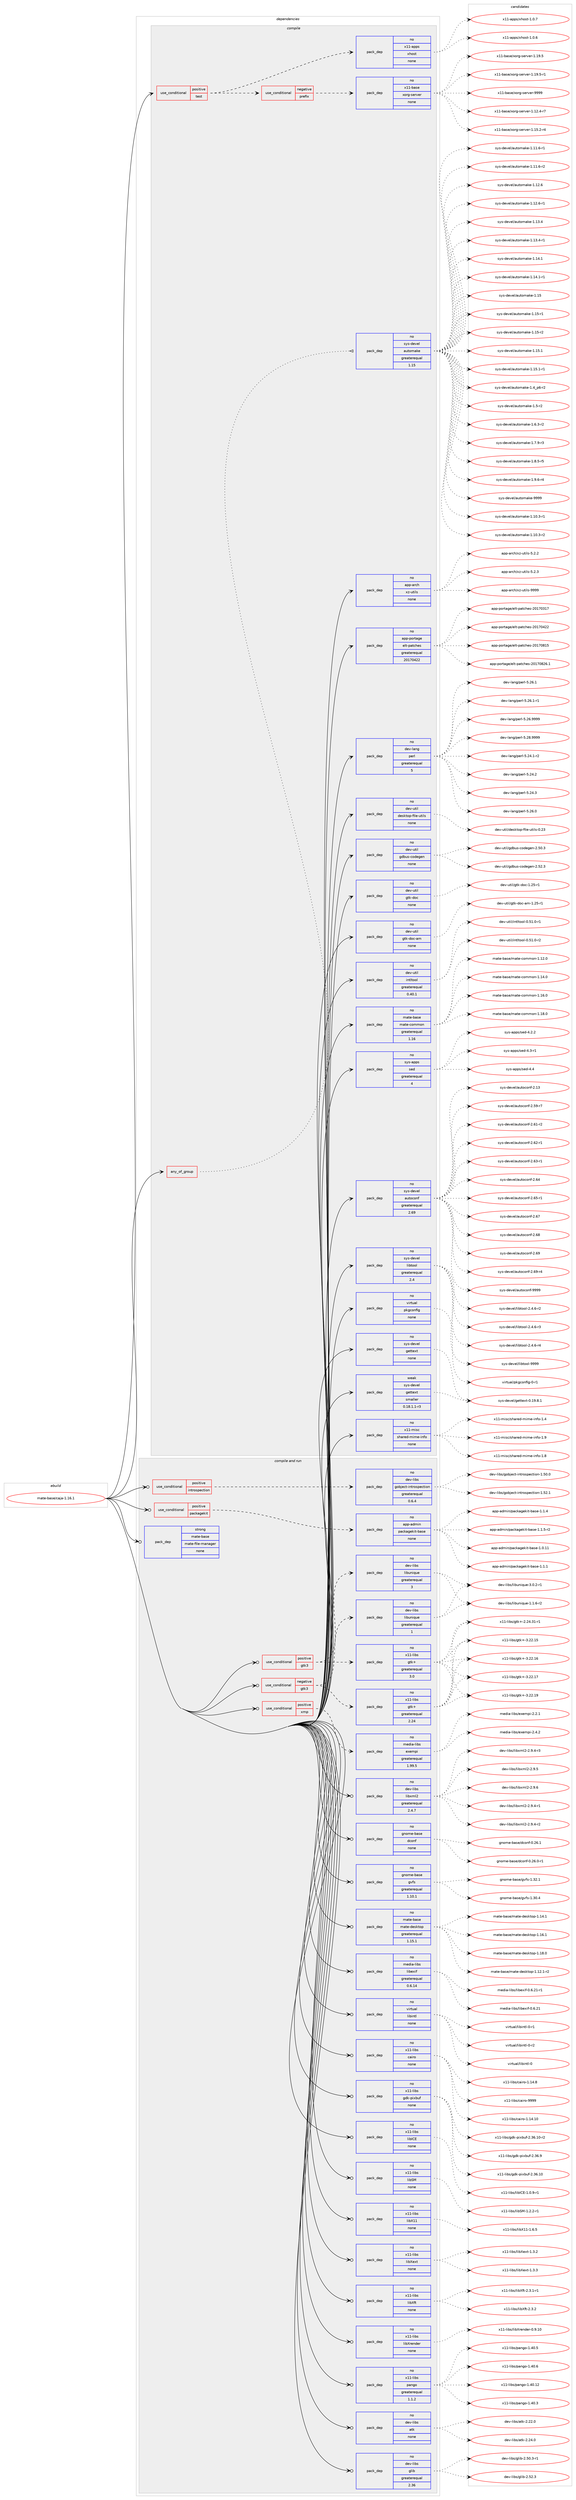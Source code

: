 digraph prolog {

# *************
# Graph options
# *************

newrank=true;
concentrate=true;
compound=true;
graph [rankdir=LR,fontname=Helvetica,fontsize=10,ranksep=1.5];#, ranksep=2.5, nodesep=0.2];
edge  [arrowhead=vee];
node  [fontname=Helvetica,fontsize=10];

# **********
# The ebuild
# **********

subgraph cluster_leftcol {
color=gray;
rank=same;
label=<<i>ebuild</i>>;
id [label="mate-base/caja-1.16.1", color=red, width=4, href="../mate-base/caja-1.16.1.svg"];
}

# ****************
# The dependencies
# ****************

subgraph cluster_midcol {
color=gray;
label=<<i>dependencies</i>>;
subgraph cluster_compile {
fillcolor="#eeeeee";
style=filled;
label=<<i>compile</i>>;
subgraph any5069 {
dependency344830 [label=<<TABLE BORDER="0" CELLBORDER="1" CELLSPACING="0" CELLPADDING="4"><TR><TD CELLPADDING="10">any_of_group</TD></TR></TABLE>>, shape=none, color=red];subgraph pack253641 {
dependency344831 [label=<<TABLE BORDER="0" CELLBORDER="1" CELLSPACING="0" CELLPADDING="4" WIDTH="220"><TR><TD ROWSPAN="6" CELLPADDING="30">pack_dep</TD></TR><TR><TD WIDTH="110">no</TD></TR><TR><TD>sys-devel</TD></TR><TR><TD>automake</TD></TR><TR><TD>greaterequal</TD></TR><TR><TD>1.15</TD></TR></TABLE>>, shape=none, color=blue];
}
dependency344830:e -> dependency344831:w [weight=20,style="dotted",arrowhead="oinv"];
}
id:e -> dependency344830:w [weight=20,style="solid",arrowhead="vee"];
subgraph cond86019 {
dependency344832 [label=<<TABLE BORDER="0" CELLBORDER="1" CELLSPACING="0" CELLPADDING="4"><TR><TD ROWSPAN="3" CELLPADDING="10">use_conditional</TD></TR><TR><TD>positive</TD></TR><TR><TD>test</TD></TR></TABLE>>, shape=none, color=red];
subgraph cond86020 {
dependency344833 [label=<<TABLE BORDER="0" CELLBORDER="1" CELLSPACING="0" CELLPADDING="4"><TR><TD ROWSPAN="3" CELLPADDING="10">use_conditional</TD></TR><TR><TD>negative</TD></TR><TR><TD>prefix</TD></TR></TABLE>>, shape=none, color=red];
subgraph pack253642 {
dependency344834 [label=<<TABLE BORDER="0" CELLBORDER="1" CELLSPACING="0" CELLPADDING="4" WIDTH="220"><TR><TD ROWSPAN="6" CELLPADDING="30">pack_dep</TD></TR><TR><TD WIDTH="110">no</TD></TR><TR><TD>x11-base</TD></TR><TR><TD>xorg-server</TD></TR><TR><TD>none</TD></TR><TR><TD></TD></TR></TABLE>>, shape=none, color=blue];
}
dependency344833:e -> dependency344834:w [weight=20,style="dashed",arrowhead="vee"];
}
dependency344832:e -> dependency344833:w [weight=20,style="dashed",arrowhead="vee"];
subgraph pack253643 {
dependency344835 [label=<<TABLE BORDER="0" CELLBORDER="1" CELLSPACING="0" CELLPADDING="4" WIDTH="220"><TR><TD ROWSPAN="6" CELLPADDING="30">pack_dep</TD></TR><TR><TD WIDTH="110">no</TD></TR><TR><TD>x11-apps</TD></TR><TR><TD>xhost</TD></TR><TR><TD>none</TD></TR><TR><TD></TD></TR></TABLE>>, shape=none, color=blue];
}
dependency344832:e -> dependency344835:w [weight=20,style="dashed",arrowhead="vee"];
}
id:e -> dependency344832:w [weight=20,style="solid",arrowhead="vee"];
subgraph pack253644 {
dependency344836 [label=<<TABLE BORDER="0" CELLBORDER="1" CELLSPACING="0" CELLPADDING="4" WIDTH="220"><TR><TD ROWSPAN="6" CELLPADDING="30">pack_dep</TD></TR><TR><TD WIDTH="110">no</TD></TR><TR><TD>app-arch</TD></TR><TR><TD>xz-utils</TD></TR><TR><TD>none</TD></TR><TR><TD></TD></TR></TABLE>>, shape=none, color=blue];
}
id:e -> dependency344836:w [weight=20,style="solid",arrowhead="vee"];
subgraph pack253645 {
dependency344837 [label=<<TABLE BORDER="0" CELLBORDER="1" CELLSPACING="0" CELLPADDING="4" WIDTH="220"><TR><TD ROWSPAN="6" CELLPADDING="30">pack_dep</TD></TR><TR><TD WIDTH="110">no</TD></TR><TR><TD>app-portage</TD></TR><TR><TD>elt-patches</TD></TR><TR><TD>greaterequal</TD></TR><TR><TD>20170422</TD></TR></TABLE>>, shape=none, color=blue];
}
id:e -> dependency344837:w [weight=20,style="solid",arrowhead="vee"];
subgraph pack253646 {
dependency344838 [label=<<TABLE BORDER="0" CELLBORDER="1" CELLSPACING="0" CELLPADDING="4" WIDTH="220"><TR><TD ROWSPAN="6" CELLPADDING="30">pack_dep</TD></TR><TR><TD WIDTH="110">no</TD></TR><TR><TD>dev-lang</TD></TR><TR><TD>perl</TD></TR><TR><TD>greaterequal</TD></TR><TR><TD>5</TD></TR></TABLE>>, shape=none, color=blue];
}
id:e -> dependency344838:w [weight=20,style="solid",arrowhead="vee"];
subgraph pack253647 {
dependency344839 [label=<<TABLE BORDER="0" CELLBORDER="1" CELLSPACING="0" CELLPADDING="4" WIDTH="220"><TR><TD ROWSPAN="6" CELLPADDING="30">pack_dep</TD></TR><TR><TD WIDTH="110">no</TD></TR><TR><TD>dev-util</TD></TR><TR><TD>desktop-file-utils</TD></TR><TR><TD>none</TD></TR><TR><TD></TD></TR></TABLE>>, shape=none, color=blue];
}
id:e -> dependency344839:w [weight=20,style="solid",arrowhead="vee"];
subgraph pack253648 {
dependency344840 [label=<<TABLE BORDER="0" CELLBORDER="1" CELLSPACING="0" CELLPADDING="4" WIDTH="220"><TR><TD ROWSPAN="6" CELLPADDING="30">pack_dep</TD></TR><TR><TD WIDTH="110">no</TD></TR><TR><TD>dev-util</TD></TR><TR><TD>gdbus-codegen</TD></TR><TR><TD>none</TD></TR><TR><TD></TD></TR></TABLE>>, shape=none, color=blue];
}
id:e -> dependency344840:w [weight=20,style="solid",arrowhead="vee"];
subgraph pack253649 {
dependency344841 [label=<<TABLE BORDER="0" CELLBORDER="1" CELLSPACING="0" CELLPADDING="4" WIDTH="220"><TR><TD ROWSPAN="6" CELLPADDING="30">pack_dep</TD></TR><TR><TD WIDTH="110">no</TD></TR><TR><TD>dev-util</TD></TR><TR><TD>gtk-doc</TD></TR><TR><TD>none</TD></TR><TR><TD></TD></TR></TABLE>>, shape=none, color=blue];
}
id:e -> dependency344841:w [weight=20,style="solid",arrowhead="vee"];
subgraph pack253650 {
dependency344842 [label=<<TABLE BORDER="0" CELLBORDER="1" CELLSPACING="0" CELLPADDING="4" WIDTH="220"><TR><TD ROWSPAN="6" CELLPADDING="30">pack_dep</TD></TR><TR><TD WIDTH="110">no</TD></TR><TR><TD>dev-util</TD></TR><TR><TD>gtk-doc-am</TD></TR><TR><TD>none</TD></TR><TR><TD></TD></TR></TABLE>>, shape=none, color=blue];
}
id:e -> dependency344842:w [weight=20,style="solid",arrowhead="vee"];
subgraph pack253651 {
dependency344843 [label=<<TABLE BORDER="0" CELLBORDER="1" CELLSPACING="0" CELLPADDING="4" WIDTH="220"><TR><TD ROWSPAN="6" CELLPADDING="30">pack_dep</TD></TR><TR><TD WIDTH="110">no</TD></TR><TR><TD>dev-util</TD></TR><TR><TD>intltool</TD></TR><TR><TD>greaterequal</TD></TR><TR><TD>0.40.1</TD></TR></TABLE>>, shape=none, color=blue];
}
id:e -> dependency344843:w [weight=20,style="solid",arrowhead="vee"];
subgraph pack253652 {
dependency344844 [label=<<TABLE BORDER="0" CELLBORDER="1" CELLSPACING="0" CELLPADDING="4" WIDTH="220"><TR><TD ROWSPAN="6" CELLPADDING="30">pack_dep</TD></TR><TR><TD WIDTH="110">no</TD></TR><TR><TD>mate-base</TD></TR><TR><TD>mate-common</TD></TR><TR><TD>greaterequal</TD></TR><TR><TD>1.16</TD></TR></TABLE>>, shape=none, color=blue];
}
id:e -> dependency344844:w [weight=20,style="solid",arrowhead="vee"];
subgraph pack253653 {
dependency344845 [label=<<TABLE BORDER="0" CELLBORDER="1" CELLSPACING="0" CELLPADDING="4" WIDTH="220"><TR><TD ROWSPAN="6" CELLPADDING="30">pack_dep</TD></TR><TR><TD WIDTH="110">no</TD></TR><TR><TD>sys-apps</TD></TR><TR><TD>sed</TD></TR><TR><TD>greaterequal</TD></TR><TR><TD>4</TD></TR></TABLE>>, shape=none, color=blue];
}
id:e -> dependency344845:w [weight=20,style="solid",arrowhead="vee"];
subgraph pack253654 {
dependency344846 [label=<<TABLE BORDER="0" CELLBORDER="1" CELLSPACING="0" CELLPADDING="4" WIDTH="220"><TR><TD ROWSPAN="6" CELLPADDING="30">pack_dep</TD></TR><TR><TD WIDTH="110">no</TD></TR><TR><TD>sys-devel</TD></TR><TR><TD>autoconf</TD></TR><TR><TD>greaterequal</TD></TR><TR><TD>2.69</TD></TR></TABLE>>, shape=none, color=blue];
}
id:e -> dependency344846:w [weight=20,style="solid",arrowhead="vee"];
subgraph pack253655 {
dependency344847 [label=<<TABLE BORDER="0" CELLBORDER="1" CELLSPACING="0" CELLPADDING="4" WIDTH="220"><TR><TD ROWSPAN="6" CELLPADDING="30">pack_dep</TD></TR><TR><TD WIDTH="110">no</TD></TR><TR><TD>sys-devel</TD></TR><TR><TD>gettext</TD></TR><TR><TD>none</TD></TR><TR><TD></TD></TR></TABLE>>, shape=none, color=blue];
}
id:e -> dependency344847:w [weight=20,style="solid",arrowhead="vee"];
subgraph pack253656 {
dependency344848 [label=<<TABLE BORDER="0" CELLBORDER="1" CELLSPACING="0" CELLPADDING="4" WIDTH="220"><TR><TD ROWSPAN="6" CELLPADDING="30">pack_dep</TD></TR><TR><TD WIDTH="110">no</TD></TR><TR><TD>sys-devel</TD></TR><TR><TD>libtool</TD></TR><TR><TD>greaterequal</TD></TR><TR><TD>2.4</TD></TR></TABLE>>, shape=none, color=blue];
}
id:e -> dependency344848:w [weight=20,style="solid",arrowhead="vee"];
subgraph pack253657 {
dependency344849 [label=<<TABLE BORDER="0" CELLBORDER="1" CELLSPACING="0" CELLPADDING="4" WIDTH="220"><TR><TD ROWSPAN="6" CELLPADDING="30">pack_dep</TD></TR><TR><TD WIDTH="110">no</TD></TR><TR><TD>virtual</TD></TR><TR><TD>pkgconfig</TD></TR><TR><TD>none</TD></TR><TR><TD></TD></TR></TABLE>>, shape=none, color=blue];
}
id:e -> dependency344849:w [weight=20,style="solid",arrowhead="vee"];
subgraph pack253658 {
dependency344850 [label=<<TABLE BORDER="0" CELLBORDER="1" CELLSPACING="0" CELLPADDING="4" WIDTH="220"><TR><TD ROWSPAN="6" CELLPADDING="30">pack_dep</TD></TR><TR><TD WIDTH="110">no</TD></TR><TR><TD>x11-misc</TD></TR><TR><TD>shared-mime-info</TD></TR><TR><TD>none</TD></TR><TR><TD></TD></TR></TABLE>>, shape=none, color=blue];
}
id:e -> dependency344850:w [weight=20,style="solid",arrowhead="vee"];
subgraph pack253659 {
dependency344851 [label=<<TABLE BORDER="0" CELLBORDER="1" CELLSPACING="0" CELLPADDING="4" WIDTH="220"><TR><TD ROWSPAN="6" CELLPADDING="30">pack_dep</TD></TR><TR><TD WIDTH="110">weak</TD></TR><TR><TD>sys-devel</TD></TR><TR><TD>gettext</TD></TR><TR><TD>smaller</TD></TR><TR><TD>0.18.1.1-r3</TD></TR></TABLE>>, shape=none, color=blue];
}
id:e -> dependency344851:w [weight=20,style="solid",arrowhead="vee"];
}
subgraph cluster_compileandrun {
fillcolor="#eeeeee";
style=filled;
label=<<i>compile and run</i>>;
subgraph cond86021 {
dependency344852 [label=<<TABLE BORDER="0" CELLBORDER="1" CELLSPACING="0" CELLPADDING="4"><TR><TD ROWSPAN="3" CELLPADDING="10">use_conditional</TD></TR><TR><TD>negative</TD></TR><TR><TD>gtk3</TD></TR></TABLE>>, shape=none, color=red];
subgraph pack253660 {
dependency344853 [label=<<TABLE BORDER="0" CELLBORDER="1" CELLSPACING="0" CELLPADDING="4" WIDTH="220"><TR><TD ROWSPAN="6" CELLPADDING="30">pack_dep</TD></TR><TR><TD WIDTH="110">no</TD></TR><TR><TD>dev-libs</TD></TR><TR><TD>libunique</TD></TR><TR><TD>greaterequal</TD></TR><TR><TD>1</TD></TR></TABLE>>, shape=none, color=blue];
}
dependency344852:e -> dependency344853:w [weight=20,style="dashed",arrowhead="vee"];
subgraph pack253661 {
dependency344854 [label=<<TABLE BORDER="0" CELLBORDER="1" CELLSPACING="0" CELLPADDING="4" WIDTH="220"><TR><TD ROWSPAN="6" CELLPADDING="30">pack_dep</TD></TR><TR><TD WIDTH="110">no</TD></TR><TR><TD>x11-libs</TD></TR><TR><TD>gtk+</TD></TR><TR><TD>greaterequal</TD></TR><TR><TD>2.24</TD></TR></TABLE>>, shape=none, color=blue];
}
dependency344852:e -> dependency344854:w [weight=20,style="dashed",arrowhead="vee"];
}
id:e -> dependency344852:w [weight=20,style="solid",arrowhead="odotvee"];
subgraph cond86022 {
dependency344855 [label=<<TABLE BORDER="0" CELLBORDER="1" CELLSPACING="0" CELLPADDING="4"><TR><TD ROWSPAN="3" CELLPADDING="10">use_conditional</TD></TR><TR><TD>positive</TD></TR><TR><TD>gtk3</TD></TR></TABLE>>, shape=none, color=red];
subgraph pack253662 {
dependency344856 [label=<<TABLE BORDER="0" CELLBORDER="1" CELLSPACING="0" CELLPADDING="4" WIDTH="220"><TR><TD ROWSPAN="6" CELLPADDING="30">pack_dep</TD></TR><TR><TD WIDTH="110">no</TD></TR><TR><TD>dev-libs</TD></TR><TR><TD>libunique</TD></TR><TR><TD>greaterequal</TD></TR><TR><TD>3</TD></TR></TABLE>>, shape=none, color=blue];
}
dependency344855:e -> dependency344856:w [weight=20,style="dashed",arrowhead="vee"];
subgraph pack253663 {
dependency344857 [label=<<TABLE BORDER="0" CELLBORDER="1" CELLSPACING="0" CELLPADDING="4" WIDTH="220"><TR><TD ROWSPAN="6" CELLPADDING="30">pack_dep</TD></TR><TR><TD WIDTH="110">no</TD></TR><TR><TD>x11-libs</TD></TR><TR><TD>gtk+</TD></TR><TR><TD>greaterequal</TD></TR><TR><TD>3.0</TD></TR></TABLE>>, shape=none, color=blue];
}
dependency344855:e -> dependency344857:w [weight=20,style="dashed",arrowhead="vee"];
}
id:e -> dependency344855:w [weight=20,style="solid",arrowhead="odotvee"];
subgraph cond86023 {
dependency344858 [label=<<TABLE BORDER="0" CELLBORDER="1" CELLSPACING="0" CELLPADDING="4"><TR><TD ROWSPAN="3" CELLPADDING="10">use_conditional</TD></TR><TR><TD>positive</TD></TR><TR><TD>introspection</TD></TR></TABLE>>, shape=none, color=red];
subgraph pack253664 {
dependency344859 [label=<<TABLE BORDER="0" CELLBORDER="1" CELLSPACING="0" CELLPADDING="4" WIDTH="220"><TR><TD ROWSPAN="6" CELLPADDING="30">pack_dep</TD></TR><TR><TD WIDTH="110">no</TD></TR><TR><TD>dev-libs</TD></TR><TR><TD>gobject-introspection</TD></TR><TR><TD>greaterequal</TD></TR><TR><TD>0.6.4</TD></TR></TABLE>>, shape=none, color=blue];
}
dependency344858:e -> dependency344859:w [weight=20,style="dashed",arrowhead="vee"];
}
id:e -> dependency344858:w [weight=20,style="solid",arrowhead="odotvee"];
subgraph cond86024 {
dependency344860 [label=<<TABLE BORDER="0" CELLBORDER="1" CELLSPACING="0" CELLPADDING="4"><TR><TD ROWSPAN="3" CELLPADDING="10">use_conditional</TD></TR><TR><TD>positive</TD></TR><TR><TD>packagekit</TD></TR></TABLE>>, shape=none, color=red];
subgraph pack253665 {
dependency344861 [label=<<TABLE BORDER="0" CELLBORDER="1" CELLSPACING="0" CELLPADDING="4" WIDTH="220"><TR><TD ROWSPAN="6" CELLPADDING="30">pack_dep</TD></TR><TR><TD WIDTH="110">no</TD></TR><TR><TD>app-admin</TD></TR><TR><TD>packagekit-base</TD></TR><TR><TD>none</TD></TR><TR><TD></TD></TR></TABLE>>, shape=none, color=blue];
}
dependency344860:e -> dependency344861:w [weight=20,style="dashed",arrowhead="vee"];
}
id:e -> dependency344860:w [weight=20,style="solid",arrowhead="odotvee"];
subgraph cond86025 {
dependency344862 [label=<<TABLE BORDER="0" CELLBORDER="1" CELLSPACING="0" CELLPADDING="4"><TR><TD ROWSPAN="3" CELLPADDING="10">use_conditional</TD></TR><TR><TD>positive</TD></TR><TR><TD>xmp</TD></TR></TABLE>>, shape=none, color=red];
subgraph pack253666 {
dependency344863 [label=<<TABLE BORDER="0" CELLBORDER="1" CELLSPACING="0" CELLPADDING="4" WIDTH="220"><TR><TD ROWSPAN="6" CELLPADDING="30">pack_dep</TD></TR><TR><TD WIDTH="110">no</TD></TR><TR><TD>media-libs</TD></TR><TR><TD>exempi</TD></TR><TR><TD>greaterequal</TD></TR><TR><TD>1.99.5</TD></TR></TABLE>>, shape=none, color=blue];
}
dependency344862:e -> dependency344863:w [weight=20,style="dashed",arrowhead="vee"];
}
id:e -> dependency344862:w [weight=20,style="solid",arrowhead="odotvee"];
subgraph pack253667 {
dependency344864 [label=<<TABLE BORDER="0" CELLBORDER="1" CELLSPACING="0" CELLPADDING="4" WIDTH="220"><TR><TD ROWSPAN="6" CELLPADDING="30">pack_dep</TD></TR><TR><TD WIDTH="110">no</TD></TR><TR><TD>dev-libs</TD></TR><TR><TD>atk</TD></TR><TR><TD>none</TD></TR><TR><TD></TD></TR></TABLE>>, shape=none, color=blue];
}
id:e -> dependency344864:w [weight=20,style="solid",arrowhead="odotvee"];
subgraph pack253668 {
dependency344865 [label=<<TABLE BORDER="0" CELLBORDER="1" CELLSPACING="0" CELLPADDING="4" WIDTH="220"><TR><TD ROWSPAN="6" CELLPADDING="30">pack_dep</TD></TR><TR><TD WIDTH="110">no</TD></TR><TR><TD>dev-libs</TD></TR><TR><TD>glib</TD></TR><TR><TD>greaterequal</TD></TR><TR><TD>2.36</TD></TR></TABLE>>, shape=none, color=blue];
}
id:e -> dependency344865:w [weight=20,style="solid",arrowhead="odotvee"];
subgraph pack253669 {
dependency344866 [label=<<TABLE BORDER="0" CELLBORDER="1" CELLSPACING="0" CELLPADDING="4" WIDTH="220"><TR><TD ROWSPAN="6" CELLPADDING="30">pack_dep</TD></TR><TR><TD WIDTH="110">no</TD></TR><TR><TD>dev-libs</TD></TR><TR><TD>libxml2</TD></TR><TR><TD>greaterequal</TD></TR><TR><TD>2.4.7</TD></TR></TABLE>>, shape=none, color=blue];
}
id:e -> dependency344866:w [weight=20,style="solid",arrowhead="odotvee"];
subgraph pack253670 {
dependency344867 [label=<<TABLE BORDER="0" CELLBORDER="1" CELLSPACING="0" CELLPADDING="4" WIDTH="220"><TR><TD ROWSPAN="6" CELLPADDING="30">pack_dep</TD></TR><TR><TD WIDTH="110">no</TD></TR><TR><TD>gnome-base</TD></TR><TR><TD>dconf</TD></TR><TR><TD>none</TD></TR><TR><TD></TD></TR></TABLE>>, shape=none, color=blue];
}
id:e -> dependency344867:w [weight=20,style="solid",arrowhead="odotvee"];
subgraph pack253671 {
dependency344868 [label=<<TABLE BORDER="0" CELLBORDER="1" CELLSPACING="0" CELLPADDING="4" WIDTH="220"><TR><TD ROWSPAN="6" CELLPADDING="30">pack_dep</TD></TR><TR><TD WIDTH="110">no</TD></TR><TR><TD>gnome-base</TD></TR><TR><TD>gvfs</TD></TR><TR><TD>greaterequal</TD></TR><TR><TD>1.10.1</TD></TR></TABLE>>, shape=none, color=blue];
}
id:e -> dependency344868:w [weight=20,style="solid",arrowhead="odotvee"];
subgraph pack253672 {
dependency344869 [label=<<TABLE BORDER="0" CELLBORDER="1" CELLSPACING="0" CELLPADDING="4" WIDTH="220"><TR><TD ROWSPAN="6" CELLPADDING="30">pack_dep</TD></TR><TR><TD WIDTH="110">no</TD></TR><TR><TD>mate-base</TD></TR><TR><TD>mate-desktop</TD></TR><TR><TD>greaterequal</TD></TR><TR><TD>1.15.1</TD></TR></TABLE>>, shape=none, color=blue];
}
id:e -> dependency344869:w [weight=20,style="solid",arrowhead="odotvee"];
subgraph pack253673 {
dependency344870 [label=<<TABLE BORDER="0" CELLBORDER="1" CELLSPACING="0" CELLPADDING="4" WIDTH="220"><TR><TD ROWSPAN="6" CELLPADDING="30">pack_dep</TD></TR><TR><TD WIDTH="110">no</TD></TR><TR><TD>media-libs</TD></TR><TR><TD>libexif</TD></TR><TR><TD>greaterequal</TD></TR><TR><TD>0.6.14</TD></TR></TABLE>>, shape=none, color=blue];
}
id:e -> dependency344870:w [weight=20,style="solid",arrowhead="odotvee"];
subgraph pack253674 {
dependency344871 [label=<<TABLE BORDER="0" CELLBORDER="1" CELLSPACING="0" CELLPADDING="4" WIDTH="220"><TR><TD ROWSPAN="6" CELLPADDING="30">pack_dep</TD></TR><TR><TD WIDTH="110">no</TD></TR><TR><TD>virtual</TD></TR><TR><TD>libintl</TD></TR><TR><TD>none</TD></TR><TR><TD></TD></TR></TABLE>>, shape=none, color=blue];
}
id:e -> dependency344871:w [weight=20,style="solid",arrowhead="odotvee"];
subgraph pack253675 {
dependency344872 [label=<<TABLE BORDER="0" CELLBORDER="1" CELLSPACING="0" CELLPADDING="4" WIDTH="220"><TR><TD ROWSPAN="6" CELLPADDING="30">pack_dep</TD></TR><TR><TD WIDTH="110">no</TD></TR><TR><TD>x11-libs</TD></TR><TR><TD>cairo</TD></TR><TR><TD>none</TD></TR><TR><TD></TD></TR></TABLE>>, shape=none, color=blue];
}
id:e -> dependency344872:w [weight=20,style="solid",arrowhead="odotvee"];
subgraph pack253676 {
dependency344873 [label=<<TABLE BORDER="0" CELLBORDER="1" CELLSPACING="0" CELLPADDING="4" WIDTH="220"><TR><TD ROWSPAN="6" CELLPADDING="30">pack_dep</TD></TR><TR><TD WIDTH="110">no</TD></TR><TR><TD>x11-libs</TD></TR><TR><TD>gdk-pixbuf</TD></TR><TR><TD>none</TD></TR><TR><TD></TD></TR></TABLE>>, shape=none, color=blue];
}
id:e -> dependency344873:w [weight=20,style="solid",arrowhead="odotvee"];
subgraph pack253677 {
dependency344874 [label=<<TABLE BORDER="0" CELLBORDER="1" CELLSPACING="0" CELLPADDING="4" WIDTH="220"><TR><TD ROWSPAN="6" CELLPADDING="30">pack_dep</TD></TR><TR><TD WIDTH="110">no</TD></TR><TR><TD>x11-libs</TD></TR><TR><TD>libICE</TD></TR><TR><TD>none</TD></TR><TR><TD></TD></TR></TABLE>>, shape=none, color=blue];
}
id:e -> dependency344874:w [weight=20,style="solid",arrowhead="odotvee"];
subgraph pack253678 {
dependency344875 [label=<<TABLE BORDER="0" CELLBORDER="1" CELLSPACING="0" CELLPADDING="4" WIDTH="220"><TR><TD ROWSPAN="6" CELLPADDING="30">pack_dep</TD></TR><TR><TD WIDTH="110">no</TD></TR><TR><TD>x11-libs</TD></TR><TR><TD>libSM</TD></TR><TR><TD>none</TD></TR><TR><TD></TD></TR></TABLE>>, shape=none, color=blue];
}
id:e -> dependency344875:w [weight=20,style="solid",arrowhead="odotvee"];
subgraph pack253679 {
dependency344876 [label=<<TABLE BORDER="0" CELLBORDER="1" CELLSPACING="0" CELLPADDING="4" WIDTH="220"><TR><TD ROWSPAN="6" CELLPADDING="30">pack_dep</TD></TR><TR><TD WIDTH="110">no</TD></TR><TR><TD>x11-libs</TD></TR><TR><TD>libX11</TD></TR><TR><TD>none</TD></TR><TR><TD></TD></TR></TABLE>>, shape=none, color=blue];
}
id:e -> dependency344876:w [weight=20,style="solid",arrowhead="odotvee"];
subgraph pack253680 {
dependency344877 [label=<<TABLE BORDER="0" CELLBORDER="1" CELLSPACING="0" CELLPADDING="4" WIDTH="220"><TR><TD ROWSPAN="6" CELLPADDING="30">pack_dep</TD></TR><TR><TD WIDTH="110">no</TD></TR><TR><TD>x11-libs</TD></TR><TR><TD>libXext</TD></TR><TR><TD>none</TD></TR><TR><TD></TD></TR></TABLE>>, shape=none, color=blue];
}
id:e -> dependency344877:w [weight=20,style="solid",arrowhead="odotvee"];
subgraph pack253681 {
dependency344878 [label=<<TABLE BORDER="0" CELLBORDER="1" CELLSPACING="0" CELLPADDING="4" WIDTH="220"><TR><TD ROWSPAN="6" CELLPADDING="30">pack_dep</TD></TR><TR><TD WIDTH="110">no</TD></TR><TR><TD>x11-libs</TD></TR><TR><TD>libXft</TD></TR><TR><TD>none</TD></TR><TR><TD></TD></TR></TABLE>>, shape=none, color=blue];
}
id:e -> dependency344878:w [weight=20,style="solid",arrowhead="odotvee"];
subgraph pack253682 {
dependency344879 [label=<<TABLE BORDER="0" CELLBORDER="1" CELLSPACING="0" CELLPADDING="4" WIDTH="220"><TR><TD ROWSPAN="6" CELLPADDING="30">pack_dep</TD></TR><TR><TD WIDTH="110">no</TD></TR><TR><TD>x11-libs</TD></TR><TR><TD>libXrender</TD></TR><TR><TD>none</TD></TR><TR><TD></TD></TR></TABLE>>, shape=none, color=blue];
}
id:e -> dependency344879:w [weight=20,style="solid",arrowhead="odotvee"];
subgraph pack253683 {
dependency344880 [label=<<TABLE BORDER="0" CELLBORDER="1" CELLSPACING="0" CELLPADDING="4" WIDTH="220"><TR><TD ROWSPAN="6" CELLPADDING="30">pack_dep</TD></TR><TR><TD WIDTH="110">no</TD></TR><TR><TD>x11-libs</TD></TR><TR><TD>pango</TD></TR><TR><TD>greaterequal</TD></TR><TR><TD>1.1.2</TD></TR></TABLE>>, shape=none, color=blue];
}
id:e -> dependency344880:w [weight=20,style="solid",arrowhead="odotvee"];
subgraph pack253684 {
dependency344881 [label=<<TABLE BORDER="0" CELLBORDER="1" CELLSPACING="0" CELLPADDING="4" WIDTH="220"><TR><TD ROWSPAN="6" CELLPADDING="30">pack_dep</TD></TR><TR><TD WIDTH="110">strong</TD></TR><TR><TD>mate-base</TD></TR><TR><TD>mate-file-manager</TD></TR><TR><TD>none</TD></TR><TR><TD></TD></TR></TABLE>>, shape=none, color=blue];
}
id:e -> dependency344881:w [weight=20,style="solid",arrowhead="odotvee"];
}
subgraph cluster_run {
fillcolor="#eeeeee";
style=filled;
label=<<i>run</i>>;
}
}

# **************
# The candidates
# **************

subgraph cluster_choices {
rank=same;
color=gray;
label=<<i>candidates</i>>;

subgraph choice253641 {
color=black;
nodesep=1;
choice11512111545100101118101108479711711611110997107101454946494846514511449 [label="sys-devel/automake-1.10.3-r1", color=red, width=4,href="../sys-devel/automake-1.10.3-r1.svg"];
choice11512111545100101118101108479711711611110997107101454946494846514511450 [label="sys-devel/automake-1.10.3-r2", color=red, width=4,href="../sys-devel/automake-1.10.3-r2.svg"];
choice11512111545100101118101108479711711611110997107101454946494946544511449 [label="sys-devel/automake-1.11.6-r1", color=red, width=4,href="../sys-devel/automake-1.11.6-r1.svg"];
choice11512111545100101118101108479711711611110997107101454946494946544511450 [label="sys-devel/automake-1.11.6-r2", color=red, width=4,href="../sys-devel/automake-1.11.6-r2.svg"];
choice1151211154510010111810110847971171161111099710710145494649504654 [label="sys-devel/automake-1.12.6", color=red, width=4,href="../sys-devel/automake-1.12.6.svg"];
choice11512111545100101118101108479711711611110997107101454946495046544511449 [label="sys-devel/automake-1.12.6-r1", color=red, width=4,href="../sys-devel/automake-1.12.6-r1.svg"];
choice1151211154510010111810110847971171161111099710710145494649514652 [label="sys-devel/automake-1.13.4", color=red, width=4,href="../sys-devel/automake-1.13.4.svg"];
choice11512111545100101118101108479711711611110997107101454946495146524511449 [label="sys-devel/automake-1.13.4-r1", color=red, width=4,href="../sys-devel/automake-1.13.4-r1.svg"];
choice1151211154510010111810110847971171161111099710710145494649524649 [label="sys-devel/automake-1.14.1", color=red, width=4,href="../sys-devel/automake-1.14.1.svg"];
choice11512111545100101118101108479711711611110997107101454946495246494511449 [label="sys-devel/automake-1.14.1-r1", color=red, width=4,href="../sys-devel/automake-1.14.1-r1.svg"];
choice115121115451001011181011084797117116111109971071014549464953 [label="sys-devel/automake-1.15", color=red, width=4,href="../sys-devel/automake-1.15.svg"];
choice1151211154510010111810110847971171161111099710710145494649534511449 [label="sys-devel/automake-1.15-r1", color=red, width=4,href="../sys-devel/automake-1.15-r1.svg"];
choice1151211154510010111810110847971171161111099710710145494649534511450 [label="sys-devel/automake-1.15-r2", color=red, width=4,href="../sys-devel/automake-1.15-r2.svg"];
choice1151211154510010111810110847971171161111099710710145494649534649 [label="sys-devel/automake-1.15.1", color=red, width=4,href="../sys-devel/automake-1.15.1.svg"];
choice11512111545100101118101108479711711611110997107101454946495346494511449 [label="sys-devel/automake-1.15.1-r1", color=red, width=4,href="../sys-devel/automake-1.15.1-r1.svg"];
choice115121115451001011181011084797117116111109971071014549465295112544511450 [label="sys-devel/automake-1.4_p6-r2", color=red, width=4,href="../sys-devel/automake-1.4_p6-r2.svg"];
choice11512111545100101118101108479711711611110997107101454946534511450 [label="sys-devel/automake-1.5-r2", color=red, width=4,href="../sys-devel/automake-1.5-r2.svg"];
choice115121115451001011181011084797117116111109971071014549465446514511450 [label="sys-devel/automake-1.6.3-r2", color=red, width=4,href="../sys-devel/automake-1.6.3-r2.svg"];
choice115121115451001011181011084797117116111109971071014549465546574511451 [label="sys-devel/automake-1.7.9-r3", color=red, width=4,href="../sys-devel/automake-1.7.9-r3.svg"];
choice115121115451001011181011084797117116111109971071014549465646534511453 [label="sys-devel/automake-1.8.5-r5", color=red, width=4,href="../sys-devel/automake-1.8.5-r5.svg"];
choice115121115451001011181011084797117116111109971071014549465746544511452 [label="sys-devel/automake-1.9.6-r4", color=red, width=4,href="../sys-devel/automake-1.9.6-r4.svg"];
choice115121115451001011181011084797117116111109971071014557575757 [label="sys-devel/automake-9999", color=red, width=4,href="../sys-devel/automake-9999.svg"];
dependency344831:e -> choice11512111545100101118101108479711711611110997107101454946494846514511449:w [style=dotted,weight="100"];
dependency344831:e -> choice11512111545100101118101108479711711611110997107101454946494846514511450:w [style=dotted,weight="100"];
dependency344831:e -> choice11512111545100101118101108479711711611110997107101454946494946544511449:w [style=dotted,weight="100"];
dependency344831:e -> choice11512111545100101118101108479711711611110997107101454946494946544511450:w [style=dotted,weight="100"];
dependency344831:e -> choice1151211154510010111810110847971171161111099710710145494649504654:w [style=dotted,weight="100"];
dependency344831:e -> choice11512111545100101118101108479711711611110997107101454946495046544511449:w [style=dotted,weight="100"];
dependency344831:e -> choice1151211154510010111810110847971171161111099710710145494649514652:w [style=dotted,weight="100"];
dependency344831:e -> choice11512111545100101118101108479711711611110997107101454946495146524511449:w [style=dotted,weight="100"];
dependency344831:e -> choice1151211154510010111810110847971171161111099710710145494649524649:w [style=dotted,weight="100"];
dependency344831:e -> choice11512111545100101118101108479711711611110997107101454946495246494511449:w [style=dotted,weight="100"];
dependency344831:e -> choice115121115451001011181011084797117116111109971071014549464953:w [style=dotted,weight="100"];
dependency344831:e -> choice1151211154510010111810110847971171161111099710710145494649534511449:w [style=dotted,weight="100"];
dependency344831:e -> choice1151211154510010111810110847971171161111099710710145494649534511450:w [style=dotted,weight="100"];
dependency344831:e -> choice1151211154510010111810110847971171161111099710710145494649534649:w [style=dotted,weight="100"];
dependency344831:e -> choice11512111545100101118101108479711711611110997107101454946495346494511449:w [style=dotted,weight="100"];
dependency344831:e -> choice115121115451001011181011084797117116111109971071014549465295112544511450:w [style=dotted,weight="100"];
dependency344831:e -> choice11512111545100101118101108479711711611110997107101454946534511450:w [style=dotted,weight="100"];
dependency344831:e -> choice115121115451001011181011084797117116111109971071014549465446514511450:w [style=dotted,weight="100"];
dependency344831:e -> choice115121115451001011181011084797117116111109971071014549465546574511451:w [style=dotted,weight="100"];
dependency344831:e -> choice115121115451001011181011084797117116111109971071014549465646534511453:w [style=dotted,weight="100"];
dependency344831:e -> choice115121115451001011181011084797117116111109971071014549465746544511452:w [style=dotted,weight="100"];
dependency344831:e -> choice115121115451001011181011084797117116111109971071014557575757:w [style=dotted,weight="100"];
}
subgraph choice253642 {
color=black;
nodesep=1;
choice12049494598971151014712011111410345115101114118101114454946495046524511455 [label="x11-base/xorg-server-1.12.4-r7", color=red, width=4,href="../x11-base/xorg-server-1.12.4-r7.svg"];
choice12049494598971151014712011111410345115101114118101114454946495346504511452 [label="x11-base/xorg-server-1.15.2-r4", color=red, width=4,href="../x11-base/xorg-server-1.15.2-r4.svg"];
choice1204949459897115101471201111141034511510111411810111445494649574653 [label="x11-base/xorg-server-1.19.5", color=red, width=4,href="../x11-base/xorg-server-1.19.5.svg"];
choice12049494598971151014712011111410345115101114118101114454946495746534511449 [label="x11-base/xorg-server-1.19.5-r1", color=red, width=4,href="../x11-base/xorg-server-1.19.5-r1.svg"];
choice120494945989711510147120111114103451151011141181011144557575757 [label="x11-base/xorg-server-9999", color=red, width=4,href="../x11-base/xorg-server-9999.svg"];
dependency344834:e -> choice12049494598971151014712011111410345115101114118101114454946495046524511455:w [style=dotted,weight="100"];
dependency344834:e -> choice12049494598971151014712011111410345115101114118101114454946495346504511452:w [style=dotted,weight="100"];
dependency344834:e -> choice1204949459897115101471201111141034511510111411810111445494649574653:w [style=dotted,weight="100"];
dependency344834:e -> choice12049494598971151014712011111410345115101114118101114454946495746534511449:w [style=dotted,weight="100"];
dependency344834:e -> choice120494945989711510147120111114103451151011141181011144557575757:w [style=dotted,weight="100"];
}
subgraph choice253643 {
color=black;
nodesep=1;
choice1204949459711211211547120104111115116454946484654 [label="x11-apps/xhost-1.0.6", color=red, width=4,href="../x11-apps/xhost-1.0.6.svg"];
choice1204949459711211211547120104111115116454946484655 [label="x11-apps/xhost-1.0.7", color=red, width=4,href="../x11-apps/xhost-1.0.7.svg"];
dependency344835:e -> choice1204949459711211211547120104111115116454946484654:w [style=dotted,weight="100"];
dependency344835:e -> choice1204949459711211211547120104111115116454946484655:w [style=dotted,weight="100"];
}
subgraph choice253644 {
color=black;
nodesep=1;
choice971121124597114991044712012245117116105108115455346504650 [label="app-arch/xz-utils-5.2.2", color=red, width=4,href="../app-arch/xz-utils-5.2.2.svg"];
choice971121124597114991044712012245117116105108115455346504651 [label="app-arch/xz-utils-5.2.3", color=red, width=4,href="../app-arch/xz-utils-5.2.3.svg"];
choice9711211245971149910447120122451171161051081154557575757 [label="app-arch/xz-utils-9999", color=red, width=4,href="../app-arch/xz-utils-9999.svg"];
dependency344836:e -> choice971121124597114991044712012245117116105108115455346504650:w [style=dotted,weight="100"];
dependency344836:e -> choice971121124597114991044712012245117116105108115455346504651:w [style=dotted,weight="100"];
dependency344836:e -> choice9711211245971149910447120122451171161051081154557575757:w [style=dotted,weight="100"];
}
subgraph choice253645 {
color=black;
nodesep=1;
choice97112112451121111141169710310147101108116451129711699104101115455048495548514955 [label="app-portage/elt-patches-20170317", color=red, width=4,href="../app-portage/elt-patches-20170317.svg"];
choice97112112451121111141169710310147101108116451129711699104101115455048495548525050 [label="app-portage/elt-patches-20170422", color=red, width=4,href="../app-portage/elt-patches-20170422.svg"];
choice97112112451121111141169710310147101108116451129711699104101115455048495548564953 [label="app-portage/elt-patches-20170815", color=red, width=4,href="../app-portage/elt-patches-20170815.svg"];
choice971121124511211111411697103101471011081164511297116991041011154550484955485650544649 [label="app-portage/elt-patches-20170826.1", color=red, width=4,href="../app-portage/elt-patches-20170826.1.svg"];
dependency344837:e -> choice97112112451121111141169710310147101108116451129711699104101115455048495548514955:w [style=dotted,weight="100"];
dependency344837:e -> choice97112112451121111141169710310147101108116451129711699104101115455048495548525050:w [style=dotted,weight="100"];
dependency344837:e -> choice97112112451121111141169710310147101108116451129711699104101115455048495548564953:w [style=dotted,weight="100"];
dependency344837:e -> choice971121124511211111411697103101471011081164511297116991041011154550484955485650544649:w [style=dotted,weight="100"];
}
subgraph choice253646 {
color=black;
nodesep=1;
choice100101118451089711010347112101114108455346505246494511450 [label="dev-lang/perl-5.24.1-r2", color=red, width=4,href="../dev-lang/perl-5.24.1-r2.svg"];
choice10010111845108971101034711210111410845534650524650 [label="dev-lang/perl-5.24.2", color=red, width=4,href="../dev-lang/perl-5.24.2.svg"];
choice10010111845108971101034711210111410845534650524651 [label="dev-lang/perl-5.24.3", color=red, width=4,href="../dev-lang/perl-5.24.3.svg"];
choice10010111845108971101034711210111410845534650544648 [label="dev-lang/perl-5.26.0", color=red, width=4,href="../dev-lang/perl-5.26.0.svg"];
choice10010111845108971101034711210111410845534650544649 [label="dev-lang/perl-5.26.1", color=red, width=4,href="../dev-lang/perl-5.26.1.svg"];
choice100101118451089711010347112101114108455346505446494511449 [label="dev-lang/perl-5.26.1-r1", color=red, width=4,href="../dev-lang/perl-5.26.1-r1.svg"];
choice10010111845108971101034711210111410845534650544657575757 [label="dev-lang/perl-5.26.9999", color=red, width=4,href="../dev-lang/perl-5.26.9999.svg"];
choice10010111845108971101034711210111410845534650564657575757 [label="dev-lang/perl-5.28.9999", color=red, width=4,href="../dev-lang/perl-5.28.9999.svg"];
dependency344838:e -> choice100101118451089711010347112101114108455346505246494511450:w [style=dotted,weight="100"];
dependency344838:e -> choice10010111845108971101034711210111410845534650524650:w [style=dotted,weight="100"];
dependency344838:e -> choice10010111845108971101034711210111410845534650524651:w [style=dotted,weight="100"];
dependency344838:e -> choice10010111845108971101034711210111410845534650544648:w [style=dotted,weight="100"];
dependency344838:e -> choice10010111845108971101034711210111410845534650544649:w [style=dotted,weight="100"];
dependency344838:e -> choice100101118451089711010347112101114108455346505446494511449:w [style=dotted,weight="100"];
dependency344838:e -> choice10010111845108971101034711210111410845534650544657575757:w [style=dotted,weight="100"];
dependency344838:e -> choice10010111845108971101034711210111410845534650564657575757:w [style=dotted,weight="100"];
}
subgraph choice253647 {
color=black;
nodesep=1;
choice100101118451171161051084710010111510711611111245102105108101451171161051081154548465051 [label="dev-util/desktop-file-utils-0.23", color=red, width=4,href="../dev-util/desktop-file-utils-0.23.svg"];
dependency344839:e -> choice100101118451171161051084710010111510711611111245102105108101451171161051081154548465051:w [style=dotted,weight="100"];
}
subgraph choice253648 {
color=black;
nodesep=1;
choice100101118451171161051084710310098117115459911110010110310111045504653484651 [label="dev-util/gdbus-codegen-2.50.3", color=red, width=4,href="../dev-util/gdbus-codegen-2.50.3.svg"];
choice100101118451171161051084710310098117115459911110010110310111045504653504651 [label="dev-util/gdbus-codegen-2.52.3", color=red, width=4,href="../dev-util/gdbus-codegen-2.52.3.svg"];
dependency344840:e -> choice100101118451171161051084710310098117115459911110010110310111045504653484651:w [style=dotted,weight="100"];
dependency344840:e -> choice100101118451171161051084710310098117115459911110010110310111045504653504651:w [style=dotted,weight="100"];
}
subgraph choice253649 {
color=black;
nodesep=1;
choice1001011184511711610510847103116107451001119945494650534511449 [label="dev-util/gtk-doc-1.25-r1", color=red, width=4,href="../dev-util/gtk-doc-1.25-r1.svg"];
dependency344841:e -> choice1001011184511711610510847103116107451001119945494650534511449:w [style=dotted,weight="100"];
}
subgraph choice253650 {
color=black;
nodesep=1;
choice10010111845117116105108471031161074510011199459710945494650534511449 [label="dev-util/gtk-doc-am-1.25-r1", color=red, width=4,href="../dev-util/gtk-doc-am-1.25-r1.svg"];
dependency344842:e -> choice10010111845117116105108471031161074510011199459710945494650534511449:w [style=dotted,weight="100"];
}
subgraph choice253651 {
color=black;
nodesep=1;
choice1001011184511711610510847105110116108116111111108454846534946484511449 [label="dev-util/intltool-0.51.0-r1", color=red, width=4,href="../dev-util/intltool-0.51.0-r1.svg"];
choice1001011184511711610510847105110116108116111111108454846534946484511450 [label="dev-util/intltool-0.51.0-r2", color=red, width=4,href="../dev-util/intltool-0.51.0-r2.svg"];
dependency344843:e -> choice1001011184511711610510847105110116108116111111108454846534946484511449:w [style=dotted,weight="100"];
dependency344843:e -> choice1001011184511711610510847105110116108116111111108454846534946484511450:w [style=dotted,weight="100"];
}
subgraph choice253652 {
color=black;
nodesep=1;
choice109971161014598971151014710997116101459911110910911111045494649504648 [label="mate-base/mate-common-1.12.0", color=red, width=4,href="../mate-base/mate-common-1.12.0.svg"];
choice109971161014598971151014710997116101459911110910911111045494649524648 [label="mate-base/mate-common-1.14.0", color=red, width=4,href="../mate-base/mate-common-1.14.0.svg"];
choice109971161014598971151014710997116101459911110910911111045494649544648 [label="mate-base/mate-common-1.16.0", color=red, width=4,href="../mate-base/mate-common-1.16.0.svg"];
choice109971161014598971151014710997116101459911110910911111045494649564648 [label="mate-base/mate-common-1.18.0", color=red, width=4,href="../mate-base/mate-common-1.18.0.svg"];
dependency344844:e -> choice109971161014598971151014710997116101459911110910911111045494649504648:w [style=dotted,weight="100"];
dependency344844:e -> choice109971161014598971151014710997116101459911110910911111045494649524648:w [style=dotted,weight="100"];
dependency344844:e -> choice109971161014598971151014710997116101459911110910911111045494649544648:w [style=dotted,weight="100"];
dependency344844:e -> choice109971161014598971151014710997116101459911110910911111045494649564648:w [style=dotted,weight="100"];
}
subgraph choice253653 {
color=black;
nodesep=1;
choice115121115459711211211547115101100455246504650 [label="sys-apps/sed-4.2.2", color=red, width=4,href="../sys-apps/sed-4.2.2.svg"];
choice115121115459711211211547115101100455246514511449 [label="sys-apps/sed-4.3-r1", color=red, width=4,href="../sys-apps/sed-4.3-r1.svg"];
choice11512111545971121121154711510110045524652 [label="sys-apps/sed-4.4", color=red, width=4,href="../sys-apps/sed-4.4.svg"];
dependency344845:e -> choice115121115459711211211547115101100455246504650:w [style=dotted,weight="100"];
dependency344845:e -> choice115121115459711211211547115101100455246514511449:w [style=dotted,weight="100"];
dependency344845:e -> choice11512111545971121121154711510110045524652:w [style=dotted,weight="100"];
}
subgraph choice253654 {
color=black;
nodesep=1;
choice115121115451001011181011084797117116111991111101024550464951 [label="sys-devel/autoconf-2.13", color=red, width=4,href="../sys-devel/autoconf-2.13.svg"];
choice1151211154510010111810110847971171161119911111010245504653574511455 [label="sys-devel/autoconf-2.59-r7", color=red, width=4,href="../sys-devel/autoconf-2.59-r7.svg"];
choice1151211154510010111810110847971171161119911111010245504654494511450 [label="sys-devel/autoconf-2.61-r2", color=red, width=4,href="../sys-devel/autoconf-2.61-r2.svg"];
choice1151211154510010111810110847971171161119911111010245504654504511449 [label="sys-devel/autoconf-2.62-r1", color=red, width=4,href="../sys-devel/autoconf-2.62-r1.svg"];
choice1151211154510010111810110847971171161119911111010245504654514511449 [label="sys-devel/autoconf-2.63-r1", color=red, width=4,href="../sys-devel/autoconf-2.63-r1.svg"];
choice115121115451001011181011084797117116111991111101024550465452 [label="sys-devel/autoconf-2.64", color=red, width=4,href="../sys-devel/autoconf-2.64.svg"];
choice1151211154510010111810110847971171161119911111010245504654534511449 [label="sys-devel/autoconf-2.65-r1", color=red, width=4,href="../sys-devel/autoconf-2.65-r1.svg"];
choice115121115451001011181011084797117116111991111101024550465455 [label="sys-devel/autoconf-2.67", color=red, width=4,href="../sys-devel/autoconf-2.67.svg"];
choice115121115451001011181011084797117116111991111101024550465456 [label="sys-devel/autoconf-2.68", color=red, width=4,href="../sys-devel/autoconf-2.68.svg"];
choice115121115451001011181011084797117116111991111101024550465457 [label="sys-devel/autoconf-2.69", color=red, width=4,href="../sys-devel/autoconf-2.69.svg"];
choice1151211154510010111810110847971171161119911111010245504654574511452 [label="sys-devel/autoconf-2.69-r4", color=red, width=4,href="../sys-devel/autoconf-2.69-r4.svg"];
choice115121115451001011181011084797117116111991111101024557575757 [label="sys-devel/autoconf-9999", color=red, width=4,href="../sys-devel/autoconf-9999.svg"];
dependency344846:e -> choice115121115451001011181011084797117116111991111101024550464951:w [style=dotted,weight="100"];
dependency344846:e -> choice1151211154510010111810110847971171161119911111010245504653574511455:w [style=dotted,weight="100"];
dependency344846:e -> choice1151211154510010111810110847971171161119911111010245504654494511450:w [style=dotted,weight="100"];
dependency344846:e -> choice1151211154510010111810110847971171161119911111010245504654504511449:w [style=dotted,weight="100"];
dependency344846:e -> choice1151211154510010111810110847971171161119911111010245504654514511449:w [style=dotted,weight="100"];
dependency344846:e -> choice115121115451001011181011084797117116111991111101024550465452:w [style=dotted,weight="100"];
dependency344846:e -> choice1151211154510010111810110847971171161119911111010245504654534511449:w [style=dotted,weight="100"];
dependency344846:e -> choice115121115451001011181011084797117116111991111101024550465455:w [style=dotted,weight="100"];
dependency344846:e -> choice115121115451001011181011084797117116111991111101024550465456:w [style=dotted,weight="100"];
dependency344846:e -> choice115121115451001011181011084797117116111991111101024550465457:w [style=dotted,weight="100"];
dependency344846:e -> choice1151211154510010111810110847971171161119911111010245504654574511452:w [style=dotted,weight="100"];
dependency344846:e -> choice115121115451001011181011084797117116111991111101024557575757:w [style=dotted,weight="100"];
}
subgraph choice253655 {
color=black;
nodesep=1;
choice1151211154510010111810110847103101116116101120116454846495746564649 [label="sys-devel/gettext-0.19.8.1", color=red, width=4,href="../sys-devel/gettext-0.19.8.1.svg"];
dependency344847:e -> choice1151211154510010111810110847103101116116101120116454846495746564649:w [style=dotted,weight="100"];
}
subgraph choice253656 {
color=black;
nodesep=1;
choice1151211154510010111810110847108105981161111111084550465246544511450 [label="sys-devel/libtool-2.4.6-r2", color=red, width=4,href="../sys-devel/libtool-2.4.6-r2.svg"];
choice1151211154510010111810110847108105981161111111084550465246544511451 [label="sys-devel/libtool-2.4.6-r3", color=red, width=4,href="../sys-devel/libtool-2.4.6-r3.svg"];
choice1151211154510010111810110847108105981161111111084550465246544511452 [label="sys-devel/libtool-2.4.6-r4", color=red, width=4,href="../sys-devel/libtool-2.4.6-r4.svg"];
choice1151211154510010111810110847108105981161111111084557575757 [label="sys-devel/libtool-9999", color=red, width=4,href="../sys-devel/libtool-9999.svg"];
dependency344848:e -> choice1151211154510010111810110847108105981161111111084550465246544511450:w [style=dotted,weight="100"];
dependency344848:e -> choice1151211154510010111810110847108105981161111111084550465246544511451:w [style=dotted,weight="100"];
dependency344848:e -> choice1151211154510010111810110847108105981161111111084550465246544511452:w [style=dotted,weight="100"];
dependency344848:e -> choice1151211154510010111810110847108105981161111111084557575757:w [style=dotted,weight="100"];
}
subgraph choice253657 {
color=black;
nodesep=1;
choice11810511411611797108471121071039911111010210510345484511449 [label="virtual/pkgconfig-0-r1", color=red, width=4,href="../virtual/pkgconfig-0-r1.svg"];
dependency344849:e -> choice11810511411611797108471121071039911111010210510345484511449:w [style=dotted,weight="100"];
}
subgraph choice253658 {
color=black;
nodesep=1;
choice120494945109105115994711510497114101100451091051091014510511010211145494652 [label="x11-misc/shared-mime-info-1.4", color=red, width=4,href="../x11-misc/shared-mime-info-1.4.svg"];
choice120494945109105115994711510497114101100451091051091014510511010211145494656 [label="x11-misc/shared-mime-info-1.8", color=red, width=4,href="../x11-misc/shared-mime-info-1.8.svg"];
choice120494945109105115994711510497114101100451091051091014510511010211145494657 [label="x11-misc/shared-mime-info-1.9", color=red, width=4,href="../x11-misc/shared-mime-info-1.9.svg"];
dependency344850:e -> choice120494945109105115994711510497114101100451091051091014510511010211145494652:w [style=dotted,weight="100"];
dependency344850:e -> choice120494945109105115994711510497114101100451091051091014510511010211145494656:w [style=dotted,weight="100"];
dependency344850:e -> choice120494945109105115994711510497114101100451091051091014510511010211145494657:w [style=dotted,weight="100"];
}
subgraph choice253659 {
color=black;
nodesep=1;
choice1151211154510010111810110847103101116116101120116454846495746564649 [label="sys-devel/gettext-0.19.8.1", color=red, width=4,href="../sys-devel/gettext-0.19.8.1.svg"];
dependency344851:e -> choice1151211154510010111810110847103101116116101120116454846495746564649:w [style=dotted,weight="100"];
}
subgraph choice253660 {
color=black;
nodesep=1;
choice100101118451081059811547108105981171101051131171014549464946544511450 [label="dev-libs/libunique-1.1.6-r2", color=red, width=4,href="../dev-libs/libunique-1.1.6-r2.svg"];
choice100101118451081059811547108105981171101051131171014551464846504511449 [label="dev-libs/libunique-3.0.2-r1", color=red, width=4,href="../dev-libs/libunique-3.0.2-r1.svg"];
dependency344853:e -> choice100101118451081059811547108105981171101051131171014549464946544511450:w [style=dotted,weight="100"];
dependency344853:e -> choice100101118451081059811547108105981171101051131171014551464846504511449:w [style=dotted,weight="100"];
}
subgraph choice253661 {
color=black;
nodesep=1;
choice12049494510810598115471031161074345504650524651494511449 [label="x11-libs/gtk+-2.24.31-r1", color=red, width=4,href="../x11-libs/gtk+-2.24.31-r1.svg"];
choice1204949451081059811547103116107434551465050464953 [label="x11-libs/gtk+-3.22.15", color=red, width=4,href="../x11-libs/gtk+-3.22.15.svg"];
choice1204949451081059811547103116107434551465050464954 [label="x11-libs/gtk+-3.22.16", color=red, width=4,href="../x11-libs/gtk+-3.22.16.svg"];
choice1204949451081059811547103116107434551465050464955 [label="x11-libs/gtk+-3.22.17", color=red, width=4,href="../x11-libs/gtk+-3.22.17.svg"];
choice1204949451081059811547103116107434551465050464957 [label="x11-libs/gtk+-3.22.19", color=red, width=4,href="../x11-libs/gtk+-3.22.19.svg"];
dependency344854:e -> choice12049494510810598115471031161074345504650524651494511449:w [style=dotted,weight="100"];
dependency344854:e -> choice1204949451081059811547103116107434551465050464953:w [style=dotted,weight="100"];
dependency344854:e -> choice1204949451081059811547103116107434551465050464954:w [style=dotted,weight="100"];
dependency344854:e -> choice1204949451081059811547103116107434551465050464955:w [style=dotted,weight="100"];
dependency344854:e -> choice1204949451081059811547103116107434551465050464957:w [style=dotted,weight="100"];
}
subgraph choice253662 {
color=black;
nodesep=1;
choice100101118451081059811547108105981171101051131171014549464946544511450 [label="dev-libs/libunique-1.1.6-r2", color=red, width=4,href="../dev-libs/libunique-1.1.6-r2.svg"];
choice100101118451081059811547108105981171101051131171014551464846504511449 [label="dev-libs/libunique-3.0.2-r1", color=red, width=4,href="../dev-libs/libunique-3.0.2-r1.svg"];
dependency344856:e -> choice100101118451081059811547108105981171101051131171014549464946544511450:w [style=dotted,weight="100"];
dependency344856:e -> choice100101118451081059811547108105981171101051131171014551464846504511449:w [style=dotted,weight="100"];
}
subgraph choice253663 {
color=black;
nodesep=1;
choice12049494510810598115471031161074345504650524651494511449 [label="x11-libs/gtk+-2.24.31-r1", color=red, width=4,href="../x11-libs/gtk+-2.24.31-r1.svg"];
choice1204949451081059811547103116107434551465050464953 [label="x11-libs/gtk+-3.22.15", color=red, width=4,href="../x11-libs/gtk+-3.22.15.svg"];
choice1204949451081059811547103116107434551465050464954 [label="x11-libs/gtk+-3.22.16", color=red, width=4,href="../x11-libs/gtk+-3.22.16.svg"];
choice1204949451081059811547103116107434551465050464955 [label="x11-libs/gtk+-3.22.17", color=red, width=4,href="../x11-libs/gtk+-3.22.17.svg"];
choice1204949451081059811547103116107434551465050464957 [label="x11-libs/gtk+-3.22.19", color=red, width=4,href="../x11-libs/gtk+-3.22.19.svg"];
dependency344857:e -> choice12049494510810598115471031161074345504650524651494511449:w [style=dotted,weight="100"];
dependency344857:e -> choice1204949451081059811547103116107434551465050464953:w [style=dotted,weight="100"];
dependency344857:e -> choice1204949451081059811547103116107434551465050464954:w [style=dotted,weight="100"];
dependency344857:e -> choice1204949451081059811547103116107434551465050464955:w [style=dotted,weight="100"];
dependency344857:e -> choice1204949451081059811547103116107434551465050464957:w [style=dotted,weight="100"];
}
subgraph choice253664 {
color=black;
nodesep=1;
choice1001011184510810598115471031119810610199116451051101161141111151121019911610511111045494653484648 [label="dev-libs/gobject-introspection-1.50.0", color=red, width=4,href="../dev-libs/gobject-introspection-1.50.0.svg"];
choice1001011184510810598115471031119810610199116451051101161141111151121019911610511111045494653504649 [label="dev-libs/gobject-introspection-1.52.1", color=red, width=4,href="../dev-libs/gobject-introspection-1.52.1.svg"];
dependency344859:e -> choice1001011184510810598115471031119810610199116451051101161141111151121019911610511111045494653484648:w [style=dotted,weight="100"];
dependency344859:e -> choice1001011184510810598115471031119810610199116451051101161141111151121019911610511111045494653504649:w [style=dotted,weight="100"];
}
subgraph choice253665 {
color=black;
nodesep=1;
choice9711211245971001091051104711297991079710310110710511645989711510145494648464949 [label="app-admin/packagekit-base-1.0.11", color=red, width=4,href="../app-admin/packagekit-base-1.0.11.svg"];
choice97112112459710010910511047112979910797103101107105116459897115101454946494649 [label="app-admin/packagekit-base-1.1.1", color=red, width=4,href="../app-admin/packagekit-base-1.1.1.svg"];
choice97112112459710010910511047112979910797103101107105116459897115101454946494652 [label="app-admin/packagekit-base-1.1.4", color=red, width=4,href="../app-admin/packagekit-base-1.1.4.svg"];
choice971121124597100109105110471129799107971031011071051164598971151014549464946534511450 [label="app-admin/packagekit-base-1.1.5-r2", color=red, width=4,href="../app-admin/packagekit-base-1.1.5-r2.svg"];
dependency344861:e -> choice9711211245971001091051104711297991079710310110710511645989711510145494648464949:w [style=dotted,weight="100"];
dependency344861:e -> choice97112112459710010910511047112979910797103101107105116459897115101454946494649:w [style=dotted,weight="100"];
dependency344861:e -> choice97112112459710010910511047112979910797103101107105116459897115101454946494652:w [style=dotted,weight="100"];
dependency344861:e -> choice971121124597100109105110471129799107971031011071051164598971151014549464946534511450:w [style=dotted,weight="100"];
}
subgraph choice253666 {
color=black;
nodesep=1;
choice10910110010597451081059811547101120101109112105455046504649 [label="media-libs/exempi-2.2.1", color=red, width=4,href="../media-libs/exempi-2.2.1.svg"];
choice10910110010597451081059811547101120101109112105455046524650 [label="media-libs/exempi-2.4.2", color=red, width=4,href="../media-libs/exempi-2.4.2.svg"];
dependency344863:e -> choice10910110010597451081059811547101120101109112105455046504649:w [style=dotted,weight="100"];
dependency344863:e -> choice10910110010597451081059811547101120101109112105455046524650:w [style=dotted,weight="100"];
}
subgraph choice253667 {
color=black;
nodesep=1;
choice1001011184510810598115479711610745504650504648 [label="dev-libs/atk-2.22.0", color=red, width=4,href="../dev-libs/atk-2.22.0.svg"];
choice1001011184510810598115479711610745504650524648 [label="dev-libs/atk-2.24.0", color=red, width=4,href="../dev-libs/atk-2.24.0.svg"];
dependency344864:e -> choice1001011184510810598115479711610745504650504648:w [style=dotted,weight="100"];
dependency344864:e -> choice1001011184510810598115479711610745504650524648:w [style=dotted,weight="100"];
}
subgraph choice253668 {
color=black;
nodesep=1;
choice10010111845108105981154710310810598455046534846514511449 [label="dev-libs/glib-2.50.3-r1", color=red, width=4,href="../dev-libs/glib-2.50.3-r1.svg"];
choice1001011184510810598115471031081059845504653504651 [label="dev-libs/glib-2.52.3", color=red, width=4,href="../dev-libs/glib-2.52.3.svg"];
dependency344865:e -> choice10010111845108105981154710310810598455046534846514511449:w [style=dotted,weight="100"];
dependency344865:e -> choice1001011184510810598115471031081059845504653504651:w [style=dotted,weight="100"];
}
subgraph choice253669 {
color=black;
nodesep=1;
choice10010111845108105981154710810598120109108504550465746524511449 [label="dev-libs/libxml2-2.9.4-r1", color=red, width=4,href="../dev-libs/libxml2-2.9.4-r1.svg"];
choice10010111845108105981154710810598120109108504550465746524511450 [label="dev-libs/libxml2-2.9.4-r2", color=red, width=4,href="../dev-libs/libxml2-2.9.4-r2.svg"];
choice10010111845108105981154710810598120109108504550465746524511451 [label="dev-libs/libxml2-2.9.4-r3", color=red, width=4,href="../dev-libs/libxml2-2.9.4-r3.svg"];
choice1001011184510810598115471081059812010910850455046574653 [label="dev-libs/libxml2-2.9.5", color=red, width=4,href="../dev-libs/libxml2-2.9.5.svg"];
choice1001011184510810598115471081059812010910850455046574654 [label="dev-libs/libxml2-2.9.6", color=red, width=4,href="../dev-libs/libxml2-2.9.6.svg"];
dependency344866:e -> choice10010111845108105981154710810598120109108504550465746524511449:w [style=dotted,weight="100"];
dependency344866:e -> choice10010111845108105981154710810598120109108504550465746524511450:w [style=dotted,weight="100"];
dependency344866:e -> choice10010111845108105981154710810598120109108504550465746524511451:w [style=dotted,weight="100"];
dependency344866:e -> choice1001011184510810598115471081059812010910850455046574653:w [style=dotted,weight="100"];
dependency344866:e -> choice1001011184510810598115471081059812010910850455046574654:w [style=dotted,weight="100"];
}
subgraph choice253670 {
color=black;
nodesep=1;
choice1031101111091014598971151014710099111110102454846505446484511449 [label="gnome-base/dconf-0.26.0-r1", color=red, width=4,href="../gnome-base/dconf-0.26.0-r1.svg"];
choice103110111109101459897115101471009911111010245484650544649 [label="gnome-base/dconf-0.26.1", color=red, width=4,href="../gnome-base/dconf-0.26.1.svg"];
dependency344867:e -> choice1031101111091014598971151014710099111110102454846505446484511449:w [style=dotted,weight="100"];
dependency344867:e -> choice103110111109101459897115101471009911111010245484650544649:w [style=dotted,weight="100"];
}
subgraph choice253671 {
color=black;
nodesep=1;
choice1031101111091014598971151014710311810211545494651484652 [label="gnome-base/gvfs-1.30.4", color=red, width=4,href="../gnome-base/gvfs-1.30.4.svg"];
choice1031101111091014598971151014710311810211545494651504649 [label="gnome-base/gvfs-1.32.1", color=red, width=4,href="../gnome-base/gvfs-1.32.1.svg"];
dependency344868:e -> choice1031101111091014598971151014710311810211545494651484652:w [style=dotted,weight="100"];
dependency344868:e -> choice1031101111091014598971151014710311810211545494651504649:w [style=dotted,weight="100"];
}
subgraph choice253672 {
color=black;
nodesep=1;
choice10997116101459897115101471099711610145100101115107116111112454946495046494511450 [label="mate-base/mate-desktop-1.12.1-r2", color=red, width=4,href="../mate-base/mate-desktop-1.12.1-r2.svg"];
choice1099711610145989711510147109971161014510010111510711611111245494649524649 [label="mate-base/mate-desktop-1.14.1", color=red, width=4,href="../mate-base/mate-desktop-1.14.1.svg"];
choice1099711610145989711510147109971161014510010111510711611111245494649544649 [label="mate-base/mate-desktop-1.16.1", color=red, width=4,href="../mate-base/mate-desktop-1.16.1.svg"];
choice1099711610145989711510147109971161014510010111510711611111245494649564648 [label="mate-base/mate-desktop-1.18.0", color=red, width=4,href="../mate-base/mate-desktop-1.18.0.svg"];
dependency344869:e -> choice10997116101459897115101471099711610145100101115107116111112454946495046494511450:w [style=dotted,weight="100"];
dependency344869:e -> choice1099711610145989711510147109971161014510010111510711611111245494649524649:w [style=dotted,weight="100"];
dependency344869:e -> choice1099711610145989711510147109971161014510010111510711611111245494649544649:w [style=dotted,weight="100"];
dependency344869:e -> choice1099711610145989711510147109971161014510010111510711611111245494649564648:w [style=dotted,weight="100"];
}
subgraph choice253673 {
color=black;
nodesep=1;
choice109101100105974510810598115471081059810112010510245484654465049 [label="media-libs/libexif-0.6.21", color=red, width=4,href="../media-libs/libexif-0.6.21.svg"];
choice1091011001059745108105981154710810598101120105102454846544650494511449 [label="media-libs/libexif-0.6.21-r1", color=red, width=4,href="../media-libs/libexif-0.6.21-r1.svg"];
dependency344870:e -> choice109101100105974510810598115471081059810112010510245484654465049:w [style=dotted,weight="100"];
dependency344870:e -> choice1091011001059745108105981154710810598101120105102454846544650494511449:w [style=dotted,weight="100"];
}
subgraph choice253674 {
color=black;
nodesep=1;
choice1181051141161179710847108105981051101161084548 [label="virtual/libintl-0", color=red, width=4,href="../virtual/libintl-0.svg"];
choice11810511411611797108471081059810511011610845484511449 [label="virtual/libintl-0-r1", color=red, width=4,href="../virtual/libintl-0-r1.svg"];
choice11810511411611797108471081059810511011610845484511450 [label="virtual/libintl-0-r2", color=red, width=4,href="../virtual/libintl-0-r2.svg"];
dependency344871:e -> choice1181051141161179710847108105981051101161084548:w [style=dotted,weight="100"];
dependency344871:e -> choice11810511411611797108471081059810511011610845484511449:w [style=dotted,weight="100"];
dependency344871:e -> choice11810511411611797108471081059810511011610845484511450:w [style=dotted,weight="100"];
}
subgraph choice253675 {
color=black;
nodesep=1;
choice120494945108105981154799971051141114549464952464948 [label="x11-libs/cairo-1.14.10", color=red, width=4,href="../x11-libs/cairo-1.14.10.svg"];
choice1204949451081059811547999710511411145494649524656 [label="x11-libs/cairo-1.14.8", color=red, width=4,href="../x11-libs/cairo-1.14.8.svg"];
choice120494945108105981154799971051141114557575757 [label="x11-libs/cairo-9999", color=red, width=4,href="../x11-libs/cairo-9999.svg"];
dependency344872:e -> choice120494945108105981154799971051141114549464952464948:w [style=dotted,weight="100"];
dependency344872:e -> choice1204949451081059811547999710511411145494649524656:w [style=dotted,weight="100"];
dependency344872:e -> choice120494945108105981154799971051141114557575757:w [style=dotted,weight="100"];
}
subgraph choice253676 {
color=black;
nodesep=1;
choice120494945108105981154710310010745112105120981171024550465154464948 [label="x11-libs/gdk-pixbuf-2.36.10", color=red, width=4,href="../x11-libs/gdk-pixbuf-2.36.10.svg"];
choice1204949451081059811547103100107451121051209811710245504651544649484511450 [label="x11-libs/gdk-pixbuf-2.36.10-r2", color=red, width=4,href="../x11-libs/gdk-pixbuf-2.36.10-r2.svg"];
choice1204949451081059811547103100107451121051209811710245504651544657 [label="x11-libs/gdk-pixbuf-2.36.9", color=red, width=4,href="../x11-libs/gdk-pixbuf-2.36.9.svg"];
dependency344873:e -> choice120494945108105981154710310010745112105120981171024550465154464948:w [style=dotted,weight="100"];
dependency344873:e -> choice1204949451081059811547103100107451121051209811710245504651544649484511450:w [style=dotted,weight="100"];
dependency344873:e -> choice1204949451081059811547103100107451121051209811710245504651544657:w [style=dotted,weight="100"];
}
subgraph choice253677 {
color=black;
nodesep=1;
choice1204949451081059811547108105987367694549464846574511449 [label="x11-libs/libICE-1.0.9-r1", color=red, width=4,href="../x11-libs/libICE-1.0.9-r1.svg"];
dependency344874:e -> choice1204949451081059811547108105987367694549464846574511449:w [style=dotted,weight="100"];
}
subgraph choice253678 {
color=black;
nodesep=1;
choice12049494510810598115471081059883774549465046504511449 [label="x11-libs/libSM-1.2.2-r1", color=red, width=4,href="../x11-libs/libSM-1.2.2-r1.svg"];
dependency344875:e -> choice12049494510810598115471081059883774549465046504511449:w [style=dotted,weight="100"];
}
subgraph choice253679 {
color=black;
nodesep=1;
choice120494945108105981154710810598884949454946544653 [label="x11-libs/libX11-1.6.5", color=red, width=4,href="../x11-libs/libX11-1.6.5.svg"];
dependency344876:e -> choice120494945108105981154710810598884949454946544653:w [style=dotted,weight="100"];
}
subgraph choice253680 {
color=black;
nodesep=1;
choice12049494510810598115471081059888101120116454946514650 [label="x11-libs/libXext-1.3.2", color=red, width=4,href="../x11-libs/libXext-1.3.2.svg"];
choice12049494510810598115471081059888101120116454946514651 [label="x11-libs/libXext-1.3.3", color=red, width=4,href="../x11-libs/libXext-1.3.3.svg"];
dependency344877:e -> choice12049494510810598115471081059888101120116454946514650:w [style=dotted,weight="100"];
dependency344877:e -> choice12049494510810598115471081059888101120116454946514651:w [style=dotted,weight="100"];
}
subgraph choice253681 {
color=black;
nodesep=1;
choice120494945108105981154710810598881021164550465146494511449 [label="x11-libs/libXft-2.3.1-r1", color=red, width=4,href="../x11-libs/libXft-2.3.1-r1.svg"];
choice12049494510810598115471081059888102116455046514650 [label="x11-libs/libXft-2.3.2", color=red, width=4,href="../x11-libs/libXft-2.3.2.svg"];
dependency344878:e -> choice120494945108105981154710810598881021164550465146494511449:w [style=dotted,weight="100"];
dependency344878:e -> choice12049494510810598115471081059888102116455046514650:w [style=dotted,weight="100"];
}
subgraph choice253682 {
color=black;
nodesep=1;
choice1204949451081059811547108105988811410111010010111445484657464948 [label="x11-libs/libXrender-0.9.10", color=red, width=4,href="../x11-libs/libXrender-0.9.10.svg"];
dependency344879:e -> choice1204949451081059811547108105988811410111010010111445484657464948:w [style=dotted,weight="100"];
}
subgraph choice253683 {
color=black;
nodesep=1;
choice1204949451081059811547112971101031114549465248464950 [label="x11-libs/pango-1.40.12", color=red, width=4,href="../x11-libs/pango-1.40.12.svg"];
choice12049494510810598115471129711010311145494652484651 [label="x11-libs/pango-1.40.3", color=red, width=4,href="../x11-libs/pango-1.40.3.svg"];
choice12049494510810598115471129711010311145494652484653 [label="x11-libs/pango-1.40.5", color=red, width=4,href="../x11-libs/pango-1.40.5.svg"];
choice12049494510810598115471129711010311145494652484654 [label="x11-libs/pango-1.40.6", color=red, width=4,href="../x11-libs/pango-1.40.6.svg"];
dependency344880:e -> choice1204949451081059811547112971101031114549465248464950:w [style=dotted,weight="100"];
dependency344880:e -> choice12049494510810598115471129711010311145494652484651:w [style=dotted,weight="100"];
dependency344880:e -> choice12049494510810598115471129711010311145494652484653:w [style=dotted,weight="100"];
dependency344880:e -> choice12049494510810598115471129711010311145494652484654:w [style=dotted,weight="100"];
}
subgraph choice253684 {
color=black;
nodesep=1;
}
}

}
